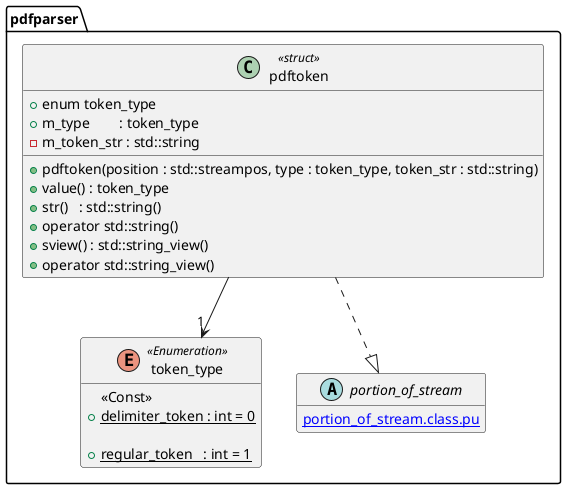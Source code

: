 @startuml token_types
hide empty members
namespace pdfparser {
enum token_type <<Enumeration>> {
	<<Const>>
	+{static} delimiter_token : int = 0

	' A token comprised of a sequence of consecutive regular characters
	+{static} regular_token   : int = 1
}
class pdftoken <<struct>> {
	+enum token_type
	+m_type        : token_type
	-m_token_str : std::string
	+pdftoken(position : std::streampos, type : token_type, token_str : std::string)
	+value() : token_type
	+str()   : std::string()
	+operator std::string()
	+sview() : std::string_view()
	+operator std::string_view()
}
pdftoken --> "1" token_type
pdftoken ..|> portion_of_stream

abstract portion_of_stream {
	[[portion_of_stream.class.pu]]
}
}
@enduml
